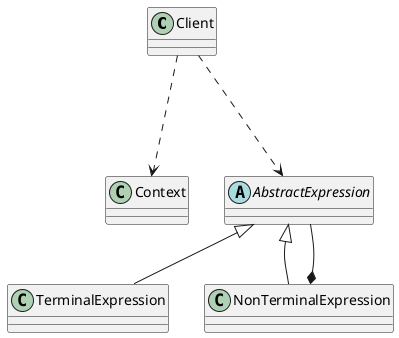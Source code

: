 @startuml

class Client
class Context
abstract class AbstractExpression
class TerminalExpression
class NonTerminalExpression

AbstractExpression <|-- TerminalExpression
AbstractExpression <|-- NonTerminalExpression

NonTerminalExpression *-- AbstractExpression

Client --.> Context
Client --.> AbstractExpression

@enduml